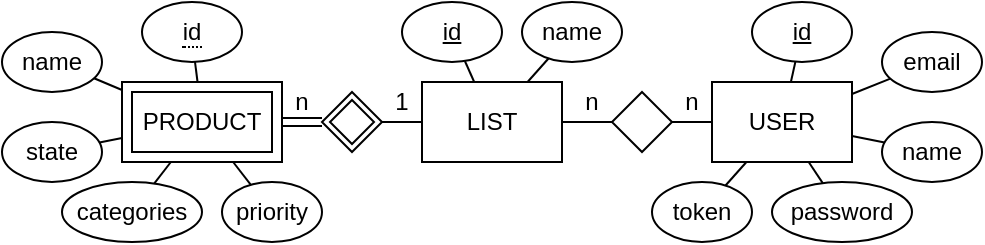 <mxfile version="20.7.4" type="device"><diagram id="ujF2ZqnD5QsQDYgdIXTr" name="Page-1"><mxGraphModel dx="819" dy="478" grid="1" gridSize="10" guides="1" tooltips="1" connect="1" arrows="1" fold="1" page="1" pageScale="1" pageWidth="850" pageHeight="1100" math="0" shadow="0"><root><mxCell id="0"/><mxCell id="1" parent="0"/><mxCell id="fTAMqSnH8SrUOCpPSg_s-4" value="USER" style="rounded=0;whiteSpace=wrap;html=1;" vertex="1" parent="1"><mxGeometry x="475" y="280" width="70" height="40" as="geometry"/></mxCell><mxCell id="fTAMqSnH8SrUOCpPSg_s-5" value="LIST" style="rounded=0;whiteSpace=wrap;html=1;" vertex="1" parent="1"><mxGeometry x="330" y="280" width="70" height="40" as="geometry"/></mxCell><mxCell id="fTAMqSnH8SrUOCpPSg_s-7" value="&lt;u&gt;id&lt;/u&gt;" style="ellipse;whiteSpace=wrap;html=1;" vertex="1" parent="1"><mxGeometry x="495" y="240" width="50" height="30" as="geometry"/></mxCell><mxCell id="fTAMqSnH8SrUOCpPSg_s-8" value="&lt;span&gt;name&lt;/span&gt;" style="ellipse;whiteSpace=wrap;html=1;fontStyle=0" vertex="1" parent="1"><mxGeometry x="560" y="300" width="50" height="30" as="geometry"/></mxCell><mxCell id="fTAMqSnH8SrUOCpPSg_s-9" value="&lt;span&gt;email&lt;/span&gt;" style="ellipse;whiteSpace=wrap;html=1;fontStyle=0" vertex="1" parent="1"><mxGeometry x="560" y="255" width="50" height="30" as="geometry"/></mxCell><mxCell id="fTAMqSnH8SrUOCpPSg_s-10" value="&lt;span&gt;password&lt;/span&gt;" style="ellipse;whiteSpace=wrap;html=1;fontStyle=0" vertex="1" parent="1"><mxGeometry x="505" y="330" width="70" height="30" as="geometry"/></mxCell><mxCell id="fTAMqSnH8SrUOCpPSg_s-12" value="&lt;span&gt;token&lt;/span&gt;" style="ellipse;whiteSpace=wrap;html=1;fontStyle=0" vertex="1" parent="1"><mxGeometry x="445" y="330" width="50" height="30" as="geometry"/></mxCell><mxCell id="fTAMqSnH8SrUOCpPSg_s-13" value="" style="endArrow=none;html=1;rounded=0;" edge="1" parent="1" source="fTAMqSnH8SrUOCpPSg_s-4" target="fTAMqSnH8SrUOCpPSg_s-7"><mxGeometry width="50" height="50" relative="1" as="geometry"><mxPoint x="365" y="450" as="sourcePoint"/><mxPoint x="415" y="400" as="targetPoint"/></mxGeometry></mxCell><mxCell id="fTAMqSnH8SrUOCpPSg_s-14" value="" style="endArrow=none;html=1;rounded=0;" edge="1" parent="1" source="fTAMqSnH8SrUOCpPSg_s-4" target="fTAMqSnH8SrUOCpPSg_s-9"><mxGeometry width="50" height="50" relative="1" as="geometry"><mxPoint x="522.352" y="290" as="sourcePoint"/><mxPoint x="528.235" y="239.963" as="targetPoint"/></mxGeometry></mxCell><mxCell id="fTAMqSnH8SrUOCpPSg_s-15" value="" style="endArrow=none;html=1;rounded=0;" edge="1" parent="1" source="fTAMqSnH8SrUOCpPSg_s-4" target="fTAMqSnH8SrUOCpPSg_s-8"><mxGeometry width="50" height="50" relative="1" as="geometry"><mxPoint x="545.424" y="290" as="sourcePoint"/><mxPoint x="574.786" y="266.902" as="targetPoint"/></mxGeometry></mxCell><mxCell id="fTAMqSnH8SrUOCpPSg_s-16" value="" style="endArrow=none;html=1;rounded=0;" edge="1" parent="1" source="fTAMqSnH8SrUOCpPSg_s-4" target="fTAMqSnH8SrUOCpPSg_s-10"><mxGeometry width="50" height="50" relative="1" as="geometry"><mxPoint x="555" y="304.133" as="sourcePoint"/><mxPoint x="585.885" y="298.955" as="targetPoint"/></mxGeometry></mxCell><mxCell id="fTAMqSnH8SrUOCpPSg_s-17" value="" style="endArrow=none;html=1;rounded=0;" edge="1" parent="1" source="fTAMqSnH8SrUOCpPSg_s-4" target="fTAMqSnH8SrUOCpPSg_s-12"><mxGeometry width="50" height="50" relative="1" as="geometry"><mxPoint x="555" y="318.786" as="sourcePoint"/><mxPoint x="589.695" y="327.496" as="targetPoint"/></mxGeometry></mxCell><mxCell id="fTAMqSnH8SrUOCpPSg_s-19" value="" style="rhombus;whiteSpace=wrap;html=1;" vertex="1" parent="1"><mxGeometry x="425" y="285" width="30" height="30" as="geometry"/></mxCell><mxCell id="fTAMqSnH8SrUOCpPSg_s-20" value="" style="endArrow=none;html=1;rounded=0;" edge="1" parent="1" source="fTAMqSnH8SrUOCpPSg_s-19" target="fTAMqSnH8SrUOCpPSg_s-4"><mxGeometry width="50" height="50" relative="1" as="geometry"><mxPoint x="400" y="360" as="sourcePoint"/><mxPoint x="450" y="310" as="targetPoint"/></mxGeometry></mxCell><mxCell id="fTAMqSnH8SrUOCpPSg_s-21" value="" style="endArrow=none;html=1;rounded=0;" edge="1" parent="1" source="fTAMqSnH8SrUOCpPSg_s-5" target="fTAMqSnH8SrUOCpPSg_s-19"><mxGeometry width="50" height="50" relative="1" as="geometry"><mxPoint x="464.318" y="314.318" as="sourcePoint"/><mxPoint x="520" y="311.667" as="targetPoint"/></mxGeometry></mxCell><mxCell id="fTAMqSnH8SrUOCpPSg_s-22" value="n" style="text;html=1;strokeColor=none;fillColor=none;align=center;verticalAlign=middle;whiteSpace=wrap;rounded=0;" vertex="1" parent="1"><mxGeometry x="455" y="280" width="20" height="20" as="geometry"/></mxCell><mxCell id="fTAMqSnH8SrUOCpPSg_s-23" value="n" style="text;html=1;strokeColor=none;fillColor=none;align=center;verticalAlign=middle;whiteSpace=wrap;rounded=0;" vertex="1" parent="1"><mxGeometry x="405" y="280" width="20" height="20" as="geometry"/></mxCell><mxCell id="fTAMqSnH8SrUOCpPSg_s-24" value="&lt;u&gt;id&lt;/u&gt;" style="ellipse;whiteSpace=wrap;html=1;" vertex="1" parent="1"><mxGeometry x="320" y="240" width="50" height="30" as="geometry"/></mxCell><mxCell id="fTAMqSnH8SrUOCpPSg_s-25" value="&lt;span&gt;name&lt;/span&gt;" style="ellipse;whiteSpace=wrap;html=1;fontStyle=0" vertex="1" parent="1"><mxGeometry x="380" y="240" width="50" height="30" as="geometry"/></mxCell><mxCell id="fTAMqSnH8SrUOCpPSg_s-26" value="" style="endArrow=none;html=1;rounded=0;" edge="1" parent="1" source="fTAMqSnH8SrUOCpPSg_s-5" target="fTAMqSnH8SrUOCpPSg_s-25"><mxGeometry width="50" height="50" relative="1" as="geometry"><mxPoint x="577.365" y="290" as="sourcePoint"/><mxPoint x="583.281" y="239.965" as="targetPoint"/></mxGeometry></mxCell><mxCell id="fTAMqSnH8SrUOCpPSg_s-27" value="" style="endArrow=none;html=1;rounded=0;" edge="1" parent="1" source="fTAMqSnH8SrUOCpPSg_s-5" target="fTAMqSnH8SrUOCpPSg_s-24"><mxGeometry width="50" height="50" relative="1" as="geometry"><mxPoint x="389.669" y="290" as="sourcePoint"/><mxPoint x="419.937" y="248.731" as="targetPoint"/></mxGeometry></mxCell><mxCell id="fTAMqSnH8SrUOCpPSg_s-29" value="" style="endArrow=none;html=1;rounded=0;" edge="1" parent="1" source="fTAMqSnH8SrUOCpPSg_s-30" target="fTAMqSnH8SrUOCpPSg_s-5"><mxGeometry width="50" height="50" relative="1" as="geometry"><mxPoint x="260" y="300" as="sourcePoint"/><mxPoint x="435" y="310" as="targetPoint"/></mxGeometry></mxCell><mxCell id="fTAMqSnH8SrUOCpPSg_s-30" value="" style="shape=rhombus;double=1;perimeter=rhombusPerimeter;whiteSpace=wrap;html=1;align=center;" vertex="1" parent="1"><mxGeometry x="280" y="285" width="30" height="30" as="geometry"/></mxCell><mxCell id="fTAMqSnH8SrUOCpPSg_s-31" value="" style="endArrow=none;html=1;rounded=0;shape=link;" edge="1" parent="1" source="fTAMqSnH8SrUOCpPSg_s-32" target="fTAMqSnH8SrUOCpPSg_s-30"><mxGeometry width="50" height="50" relative="1" as="geometry"><mxPoint x="240" y="300" as="sourcePoint"/><mxPoint x="420" y="310" as="targetPoint"/></mxGeometry></mxCell><mxCell id="fTAMqSnH8SrUOCpPSg_s-32" value="PRODUCT" style="shape=ext;margin=3;double=1;whiteSpace=wrap;html=1;align=center;" vertex="1" parent="1"><mxGeometry x="180" y="280" width="80" height="40" as="geometry"/></mxCell><mxCell id="fTAMqSnH8SrUOCpPSg_s-33" value="1" style="text;html=1;strokeColor=none;fillColor=none;align=center;verticalAlign=middle;whiteSpace=wrap;rounded=0;" vertex="1" parent="1"><mxGeometry x="310" y="280" width="20" height="20" as="geometry"/></mxCell><mxCell id="fTAMqSnH8SrUOCpPSg_s-34" value="n" style="text;html=1;strokeColor=none;fillColor=none;align=center;verticalAlign=middle;whiteSpace=wrap;rounded=0;" vertex="1" parent="1"><mxGeometry x="260" y="280" width="20" height="20" as="geometry"/></mxCell><mxCell id="fTAMqSnH8SrUOCpPSg_s-35" value="&lt;span style=&quot;border-bottom: 1px dotted&quot;&gt;id&lt;/span&gt;" style="ellipse;whiteSpace=wrap;html=1;align=center;" vertex="1" parent="1"><mxGeometry x="190" y="240" width="50" height="30" as="geometry"/></mxCell><mxCell id="fTAMqSnH8SrUOCpPSg_s-36" value="" style="endArrow=none;html=1;rounded=0;" edge="1" parent="1" source="fTAMqSnH8SrUOCpPSg_s-35" target="fTAMqSnH8SrUOCpPSg_s-32"><mxGeometry width="50" height="50" relative="1" as="geometry"><mxPoint x="396.152" y="290" as="sourcePoint"/><mxPoint x="391.499" y="279.484" as="targetPoint"/></mxGeometry></mxCell><mxCell id="fTAMqSnH8SrUOCpPSg_s-37" value="&lt;span&gt;name&lt;/span&gt;" style="ellipse;whiteSpace=wrap;html=1;fontStyle=0" vertex="1" parent="1"><mxGeometry x="120" y="255" width="50" height="30" as="geometry"/></mxCell><mxCell id="fTAMqSnH8SrUOCpPSg_s-38" value="&lt;span&gt;categories&lt;/span&gt;" style="ellipse;whiteSpace=wrap;html=1;fontStyle=0" vertex="1" parent="1"><mxGeometry x="150" y="330" width="70" height="30" as="geometry"/></mxCell><mxCell id="fTAMqSnH8SrUOCpPSg_s-39" value="&lt;span&gt;priority&lt;/span&gt;" style="ellipse;whiteSpace=wrap;html=1;fontStyle=0" vertex="1" parent="1"><mxGeometry x="230" y="330" width="50" height="30" as="geometry"/></mxCell><mxCell id="fTAMqSnH8SrUOCpPSg_s-40" value="&lt;span&gt;state&lt;/span&gt;" style="ellipse;whiteSpace=wrap;html=1;fontStyle=0" vertex="1" parent="1"><mxGeometry x="120" y="300" width="50" height="30" as="geometry"/></mxCell><mxCell id="fTAMqSnH8SrUOCpPSg_s-41" value="" style="endArrow=none;html=1;rounded=0;" edge="1" parent="1" source="fTAMqSnH8SrUOCpPSg_s-32" target="fTAMqSnH8SrUOCpPSg_s-40"><mxGeometry width="50" height="50" relative="1" as="geometry"><mxPoint x="156.365" y="282.789" as="sourcePoint"/><mxPoint x="190" y="295.263" as="targetPoint"/></mxGeometry></mxCell><mxCell id="fTAMqSnH8SrUOCpPSg_s-42" value="" style="endArrow=none;html=1;rounded=0;" edge="1" parent="1" source="fTAMqSnH8SrUOCpPSg_s-37" target="fTAMqSnH8SrUOCpPSg_s-32"><mxGeometry width="50" height="50" relative="1" as="geometry"><mxPoint x="196.745" y="330" as="sourcePoint"/><mxPoint x="172.745" y="344.434" as="targetPoint"/></mxGeometry></mxCell><mxCell id="fTAMqSnH8SrUOCpPSg_s-43" value="" style="endArrow=none;html=1;rounded=0;" edge="1" parent="1" source="fTAMqSnH8SrUOCpPSg_s-32" target="fTAMqSnH8SrUOCpPSg_s-38"><mxGeometry width="50" height="50" relative="1" as="geometry"><mxPoint x="175.384" y="238.645" as="sourcePoint"/><mxPoint x="214.706" y="290" as="targetPoint"/></mxGeometry></mxCell><mxCell id="fTAMqSnH8SrUOCpPSg_s-44" value="" style="endArrow=none;html=1;rounded=0;" edge="1" parent="1" source="fTAMqSnH8SrUOCpPSg_s-32" target="fTAMqSnH8SrUOCpPSg_s-39"><mxGeometry width="50" height="50" relative="1" as="geometry"><mxPoint x="229.119" y="290" as="sourcePoint"/><mxPoint x="225.597" y="209.998" as="targetPoint"/></mxGeometry></mxCell></root></mxGraphModel></diagram></mxfile>